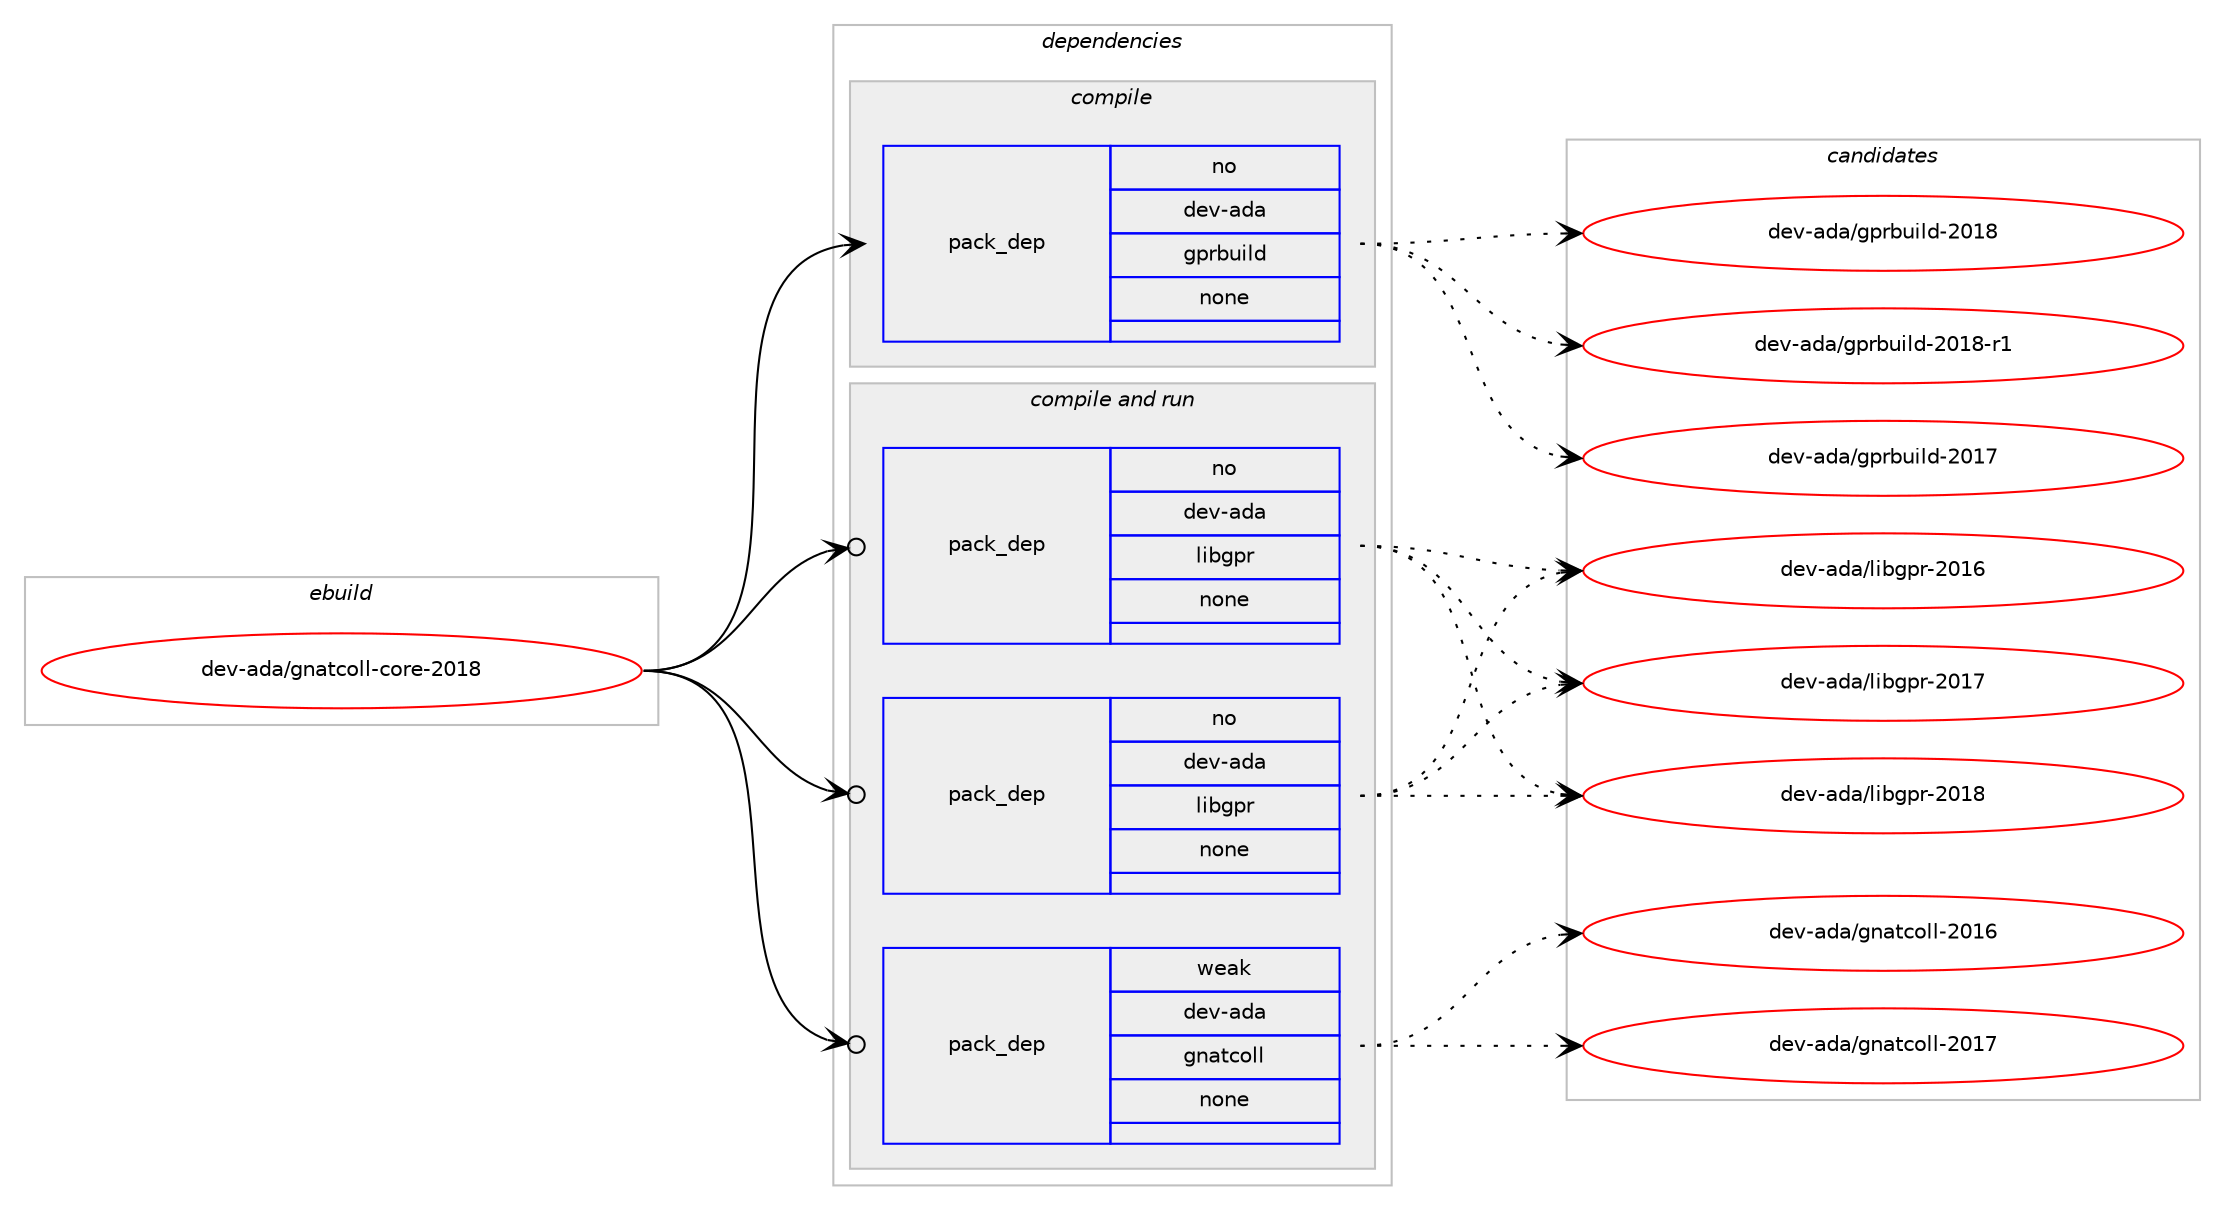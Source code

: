 digraph prolog {

# *************
# Graph options
# *************

newrank=true;
concentrate=true;
compound=true;
graph [rankdir=LR,fontname=Helvetica,fontsize=10,ranksep=1.5];#, ranksep=2.5, nodesep=0.2];
edge  [arrowhead=vee];
node  [fontname=Helvetica,fontsize=10];

# **********
# The ebuild
# **********

subgraph cluster_leftcol {
color=gray;
rank=same;
label=<<i>ebuild</i>>;
id [label="dev-ada/gnatcoll-core-2018", color=red, width=4, href="../dev-ada/gnatcoll-core-2018.svg"];
}

# ****************
# The dependencies
# ****************

subgraph cluster_midcol {
color=gray;
label=<<i>dependencies</i>>;
subgraph cluster_compile {
fillcolor="#eeeeee";
style=filled;
label=<<i>compile</i>>;
subgraph pack3336 {
dependency4449 [label=<<TABLE BORDER="0" CELLBORDER="1" CELLSPACING="0" CELLPADDING="4" WIDTH="220"><TR><TD ROWSPAN="6" CELLPADDING="30">pack_dep</TD></TR><TR><TD WIDTH="110">no</TD></TR><TR><TD>dev-ada</TD></TR><TR><TD>gprbuild</TD></TR><TR><TD>none</TD></TR><TR><TD></TD></TR></TABLE>>, shape=none, color=blue];
}
id:e -> dependency4449:w [weight=20,style="solid",arrowhead="vee"];
}
subgraph cluster_compileandrun {
fillcolor="#eeeeee";
style=filled;
label=<<i>compile and run</i>>;
subgraph pack3337 {
dependency4450 [label=<<TABLE BORDER="0" CELLBORDER="1" CELLSPACING="0" CELLPADDING="4" WIDTH="220"><TR><TD ROWSPAN="6" CELLPADDING="30">pack_dep</TD></TR><TR><TD WIDTH="110">no</TD></TR><TR><TD>dev-ada</TD></TR><TR><TD>libgpr</TD></TR><TR><TD>none</TD></TR><TR><TD></TD></TR></TABLE>>, shape=none, color=blue];
}
id:e -> dependency4450:w [weight=20,style="solid",arrowhead="odotvee"];
subgraph pack3338 {
dependency4451 [label=<<TABLE BORDER="0" CELLBORDER="1" CELLSPACING="0" CELLPADDING="4" WIDTH="220"><TR><TD ROWSPAN="6" CELLPADDING="30">pack_dep</TD></TR><TR><TD WIDTH="110">no</TD></TR><TR><TD>dev-ada</TD></TR><TR><TD>libgpr</TD></TR><TR><TD>none</TD></TR><TR><TD></TD></TR></TABLE>>, shape=none, color=blue];
}
id:e -> dependency4451:w [weight=20,style="solid",arrowhead="odotvee"];
subgraph pack3339 {
dependency4452 [label=<<TABLE BORDER="0" CELLBORDER="1" CELLSPACING="0" CELLPADDING="4" WIDTH="220"><TR><TD ROWSPAN="6" CELLPADDING="30">pack_dep</TD></TR><TR><TD WIDTH="110">weak</TD></TR><TR><TD>dev-ada</TD></TR><TR><TD>gnatcoll</TD></TR><TR><TD>none</TD></TR><TR><TD></TD></TR></TABLE>>, shape=none, color=blue];
}
id:e -> dependency4452:w [weight=20,style="solid",arrowhead="odotvee"];
}
subgraph cluster_run {
fillcolor="#eeeeee";
style=filled;
label=<<i>run</i>>;
}
}

# **************
# The candidates
# **************

subgraph cluster_choices {
rank=same;
color=gray;
label=<<i>candidates</i>>;

subgraph choice3336 {
color=black;
nodesep=1;
choice10010111845971009747103112114981171051081004550484955 [label="dev-ada/gprbuild-2017", color=red, width=4,href="../dev-ada/gprbuild-2017.svg"];
choice10010111845971009747103112114981171051081004550484956 [label="dev-ada/gprbuild-2018", color=red, width=4,href="../dev-ada/gprbuild-2018.svg"];
choice100101118459710097471031121149811710510810045504849564511449 [label="dev-ada/gprbuild-2018-r1", color=red, width=4,href="../dev-ada/gprbuild-2018-r1.svg"];
dependency4449:e -> choice10010111845971009747103112114981171051081004550484955:w [style=dotted,weight="100"];
dependency4449:e -> choice10010111845971009747103112114981171051081004550484956:w [style=dotted,weight="100"];
dependency4449:e -> choice100101118459710097471031121149811710510810045504849564511449:w [style=dotted,weight="100"];
}
subgraph choice3337 {
color=black;
nodesep=1;
choice10010111845971009747108105981031121144550484954 [label="dev-ada/libgpr-2016", color=red, width=4,href="../dev-ada/libgpr-2016.svg"];
choice10010111845971009747108105981031121144550484955 [label="dev-ada/libgpr-2017", color=red, width=4,href="../dev-ada/libgpr-2017.svg"];
choice10010111845971009747108105981031121144550484956 [label="dev-ada/libgpr-2018", color=red, width=4,href="../dev-ada/libgpr-2018.svg"];
dependency4450:e -> choice10010111845971009747108105981031121144550484954:w [style=dotted,weight="100"];
dependency4450:e -> choice10010111845971009747108105981031121144550484955:w [style=dotted,weight="100"];
dependency4450:e -> choice10010111845971009747108105981031121144550484956:w [style=dotted,weight="100"];
}
subgraph choice3338 {
color=black;
nodesep=1;
choice10010111845971009747108105981031121144550484954 [label="dev-ada/libgpr-2016", color=red, width=4,href="../dev-ada/libgpr-2016.svg"];
choice10010111845971009747108105981031121144550484955 [label="dev-ada/libgpr-2017", color=red, width=4,href="../dev-ada/libgpr-2017.svg"];
choice10010111845971009747108105981031121144550484956 [label="dev-ada/libgpr-2018", color=red, width=4,href="../dev-ada/libgpr-2018.svg"];
dependency4451:e -> choice10010111845971009747108105981031121144550484954:w [style=dotted,weight="100"];
dependency4451:e -> choice10010111845971009747108105981031121144550484955:w [style=dotted,weight="100"];
dependency4451:e -> choice10010111845971009747108105981031121144550484956:w [style=dotted,weight="100"];
}
subgraph choice3339 {
color=black;
nodesep=1;
choice1001011184597100974710311097116991111081084550484954 [label="dev-ada/gnatcoll-2016", color=red, width=4,href="../dev-ada/gnatcoll-2016.svg"];
choice1001011184597100974710311097116991111081084550484955 [label="dev-ada/gnatcoll-2017", color=red, width=4,href="../dev-ada/gnatcoll-2017.svg"];
dependency4452:e -> choice1001011184597100974710311097116991111081084550484954:w [style=dotted,weight="100"];
dependency4452:e -> choice1001011184597100974710311097116991111081084550484955:w [style=dotted,weight="100"];
}
}

}
